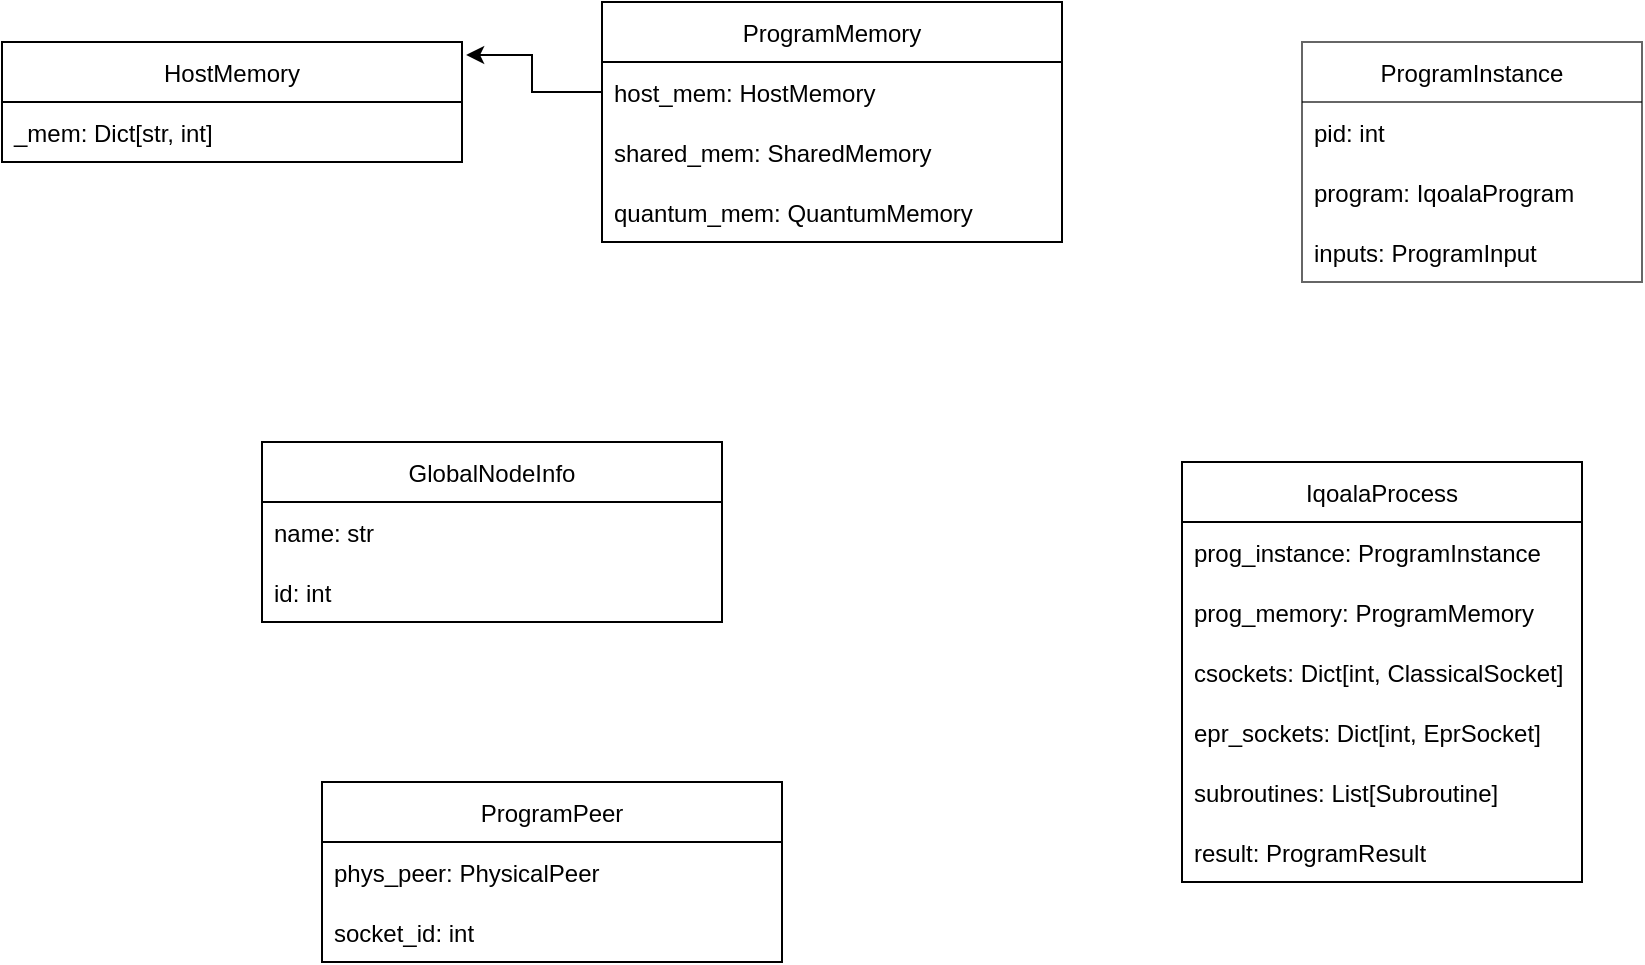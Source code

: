 <mxfile version="20.5.1" type="embed">
    <diagram id="D4VJ8rbdvwUYpfzBsrsD" name="Page-1">
        <mxGraphModel dx="2224" dy="790" grid="1" gridSize="10" guides="1" tooltips="1" connect="1" arrows="1" fold="1" page="1" pageScale="1" pageWidth="850" pageHeight="1100" math="0" shadow="0">
            <root>
                <mxCell id="0"/>
                <mxCell id="1" parent="0"/>
                <mxCell id="2" value="ProgramMemory" style="swimlane;fontStyle=0;childLayout=stackLayout;horizontal=1;startSize=30;horizontalStack=0;resizeParent=1;resizeParentMax=0;resizeLast=0;collapsible=1;marginBottom=0;fillStyle=auto;swimlaneFillColor=none;" parent="1" vertex="1">
                    <mxGeometry x="260" y="50" width="230" height="120" as="geometry">
                        <mxRectangle x="350" y="350" width="60" height="30" as="alternateBounds"/>
                    </mxGeometry>
                </mxCell>
                <mxCell id="3" value="host_mem: HostMemory" style="text;strokeColor=none;fillColor=none;align=left;verticalAlign=middle;spacingLeft=4;spacingRight=4;overflow=hidden;points=[[0,0.5],[1,0.5]];portConstraint=eastwest;rotatable=0;" parent="2" vertex="1">
                    <mxGeometry y="30" width="230" height="30" as="geometry"/>
                </mxCell>
                <mxCell id="4" value="shared_mem: SharedMemory" style="text;strokeColor=none;fillColor=none;align=left;verticalAlign=middle;spacingLeft=4;spacingRight=4;overflow=hidden;points=[[0,0.5],[1,0.5]];portConstraint=eastwest;rotatable=0;" parent="2" vertex="1">
                    <mxGeometry y="60" width="230" height="30" as="geometry"/>
                </mxCell>
                <mxCell id="5" value="quantum_mem: QuantumMemory" style="text;strokeColor=none;fillColor=none;align=left;verticalAlign=middle;spacingLeft=4;spacingRight=4;overflow=hidden;points=[[0,0.5],[1,0.5]];portConstraint=eastwest;rotatable=0;" parent="2" vertex="1">
                    <mxGeometry y="90" width="230" height="30" as="geometry"/>
                </mxCell>
                <mxCell id="12" value="IqoalaProcess" style="swimlane;fontStyle=0;childLayout=stackLayout;horizontal=1;startSize=30;horizontalStack=0;resizeParent=1;resizeParentMax=0;resizeLast=0;collapsible=1;marginBottom=0;" parent="1" vertex="1">
                    <mxGeometry x="550" y="280" width="200" height="210" as="geometry">
                        <mxRectangle x="350" y="350" width="60" height="30" as="alternateBounds"/>
                    </mxGeometry>
                </mxCell>
                <mxCell id="13" value="prog_instance: ProgramInstance" style="text;strokeColor=none;fillColor=none;align=left;verticalAlign=middle;spacingLeft=4;spacingRight=4;overflow=hidden;points=[[0,0.5],[1,0.5]];portConstraint=eastwest;rotatable=0;" parent="12" vertex="1">
                    <mxGeometry y="30" width="200" height="30" as="geometry"/>
                </mxCell>
                <mxCell id="14" value="prog_memory: ProgramMemory" style="text;strokeColor=none;fillColor=none;align=left;verticalAlign=middle;spacingLeft=4;spacingRight=4;overflow=hidden;points=[[0,0.5],[1,0.5]];portConstraint=eastwest;rotatable=0;" parent="12" vertex="1">
                    <mxGeometry y="60" width="200" height="30" as="geometry"/>
                </mxCell>
                <mxCell id="15" value="csockets: Dict[int, ClassicalSocket]" style="text;strokeColor=none;fillColor=none;align=left;verticalAlign=middle;spacingLeft=4;spacingRight=4;overflow=hidden;points=[[0,0.5],[1,0.5]];portConstraint=eastwest;rotatable=0;" parent="12" vertex="1">
                    <mxGeometry y="90" width="200" height="30" as="geometry"/>
                </mxCell>
                <mxCell id="53" value="epr_sockets: Dict[int, EprSocket]" style="text;strokeColor=none;fillColor=none;align=left;verticalAlign=middle;spacingLeft=4;spacingRight=4;overflow=hidden;points=[[0,0.5],[1,0.5]];portConstraint=eastwest;rotatable=0;" parent="12" vertex="1">
                    <mxGeometry y="120" width="200" height="30" as="geometry"/>
                </mxCell>
                <mxCell id="54" value="subroutines: List[Subroutine]" style="text;strokeColor=none;fillColor=none;align=left;verticalAlign=middle;spacingLeft=4;spacingRight=4;overflow=hidden;points=[[0,0.5],[1,0.5]];portConstraint=eastwest;rotatable=0;" parent="12" vertex="1">
                    <mxGeometry y="150" width="200" height="30" as="geometry"/>
                </mxCell>
                <mxCell id="55" value="result: ProgramResult" style="text;strokeColor=none;fillColor=none;align=left;verticalAlign=middle;spacingLeft=4;spacingRight=4;overflow=hidden;points=[[0,0.5],[1,0.5]];portConstraint=eastwest;rotatable=0;" parent="12" vertex="1">
                    <mxGeometry y="180" width="200" height="30" as="geometry"/>
                </mxCell>
                <mxCell id="34" value="ProgramInstance" style="swimlane;fontStyle=0;childLayout=stackLayout;horizontal=1;startSize=30;horizontalStack=0;resizeParent=1;resizeParentMax=0;resizeLast=0;collapsible=1;marginBottom=0;strokeColor=default;fillStyle=cross-hatch;fillColor=#FFFFFF;opacity=60;" parent="1" vertex="1">
                    <mxGeometry x="610" y="70" width="170" height="120" as="geometry">
                        <mxRectangle x="350" y="350" width="60" height="30" as="alternateBounds"/>
                    </mxGeometry>
                </mxCell>
                <mxCell id="35" value="pid: int" style="text;strokeColor=none;fillColor=none;align=left;verticalAlign=middle;spacingLeft=4;spacingRight=4;overflow=hidden;points=[[0,0.5],[1,0.5]];portConstraint=eastwest;rotatable=0;" parent="34" vertex="1">
                    <mxGeometry y="30" width="170" height="30" as="geometry"/>
                </mxCell>
                <mxCell id="36" value="program: IqoalaProgram" style="text;strokeColor=none;fillColor=none;align=left;verticalAlign=middle;spacingLeft=4;spacingRight=4;overflow=hidden;points=[[0,0.5],[1,0.5]];portConstraint=eastwest;rotatable=0;" parent="34" vertex="1">
                    <mxGeometry y="60" width="170" height="30" as="geometry"/>
                </mxCell>
                <mxCell id="37" value="inputs: ProgramInput" style="text;strokeColor=none;fillColor=none;align=left;verticalAlign=middle;spacingLeft=4;spacingRight=4;overflow=hidden;points=[[0,0.5],[1,0.5]];portConstraint=eastwest;rotatable=0;" parent="34" vertex="1">
                    <mxGeometry y="90" width="170" height="30" as="geometry"/>
                </mxCell>
                <mxCell id="38" value="GlobalNodeInfo" style="swimlane;fontStyle=0;childLayout=stackLayout;horizontal=1;startSize=30;horizontalStack=0;resizeParent=1;resizeParentMax=0;resizeLast=0;collapsible=1;marginBottom=0;" parent="1" vertex="1">
                    <mxGeometry x="90" y="270" width="230" height="90" as="geometry">
                        <mxRectangle x="350" y="350" width="60" height="30" as="alternateBounds"/>
                    </mxGeometry>
                </mxCell>
                <mxCell id="39" value="name: str" style="text;strokeColor=none;fillColor=none;align=left;verticalAlign=middle;spacingLeft=4;spacingRight=4;overflow=hidden;points=[[0,0.5],[1,0.5]];portConstraint=eastwest;rotatable=0;" parent="38" vertex="1">
                    <mxGeometry y="30" width="230" height="30" as="geometry"/>
                </mxCell>
                <mxCell id="40" value="id: int" style="text;strokeColor=none;fillColor=none;align=left;verticalAlign=middle;spacingLeft=4;spacingRight=4;overflow=hidden;points=[[0,0.5],[1,0.5]];portConstraint=eastwest;rotatable=0;" parent="38" vertex="1">
                    <mxGeometry y="60" width="230" height="30" as="geometry"/>
                </mxCell>
                <mxCell id="42" value="ProgramPeer" style="swimlane;fontStyle=0;childLayout=stackLayout;horizontal=1;startSize=30;horizontalStack=0;resizeParent=1;resizeParentMax=0;resizeLast=0;collapsible=1;marginBottom=0;" parent="1" vertex="1">
                    <mxGeometry x="120" y="440" width="230" height="90" as="geometry">
                        <mxRectangle x="350" y="350" width="60" height="30" as="alternateBounds"/>
                    </mxGeometry>
                </mxCell>
                <mxCell id="43" value="phys_peer: PhysicalPeer" style="text;strokeColor=none;fillColor=none;align=left;verticalAlign=middle;spacingLeft=4;spacingRight=4;overflow=hidden;points=[[0,0.5],[1,0.5]];portConstraint=eastwest;rotatable=0;" parent="42" vertex="1">
                    <mxGeometry y="30" width="230" height="30" as="geometry"/>
                </mxCell>
                <mxCell id="44" value="socket_id: int" style="text;strokeColor=none;fillColor=none;align=left;verticalAlign=middle;spacingLeft=4;spacingRight=4;overflow=hidden;points=[[0,0.5],[1,0.5]];portConstraint=eastwest;rotatable=0;" parent="42" vertex="1">
                    <mxGeometry y="60" width="230" height="30" as="geometry"/>
                </mxCell>
                <mxCell id="56" value="HostMemory" style="swimlane;fontStyle=0;childLayout=stackLayout;horizontal=1;startSize=30;horizontalStack=0;resizeParent=1;resizeParentMax=0;resizeLast=0;collapsible=1;marginBottom=0;fillStyle=auto;swimlaneFillColor=none;" vertex="1" parent="1">
                    <mxGeometry x="-40" y="70" width="230" height="60" as="geometry">
                        <mxRectangle x="350" y="350" width="60" height="30" as="alternateBounds"/>
                    </mxGeometry>
                </mxCell>
                <mxCell id="57" value="_mem: Dict[str, int]" style="text;strokeColor=none;fillColor=none;align=left;verticalAlign=middle;spacingLeft=4;spacingRight=4;overflow=hidden;points=[[0,0.5],[1,0.5]];portConstraint=eastwest;rotatable=0;" vertex="1" parent="56">
                    <mxGeometry y="30" width="230" height="30" as="geometry"/>
                </mxCell>
                <mxCell id="60" style="edgeStyle=orthogonalEdgeStyle;html=1;exitX=0;exitY=0.5;exitDx=0;exitDy=0;entryX=1.009;entryY=0.108;entryDx=0;entryDy=0;entryPerimeter=0;rounded=0;" edge="1" parent="1" source="3" target="56">
                    <mxGeometry relative="1" as="geometry"/>
                </mxCell>
            </root>
        </mxGraphModel>
    </diagram>
</mxfile>
